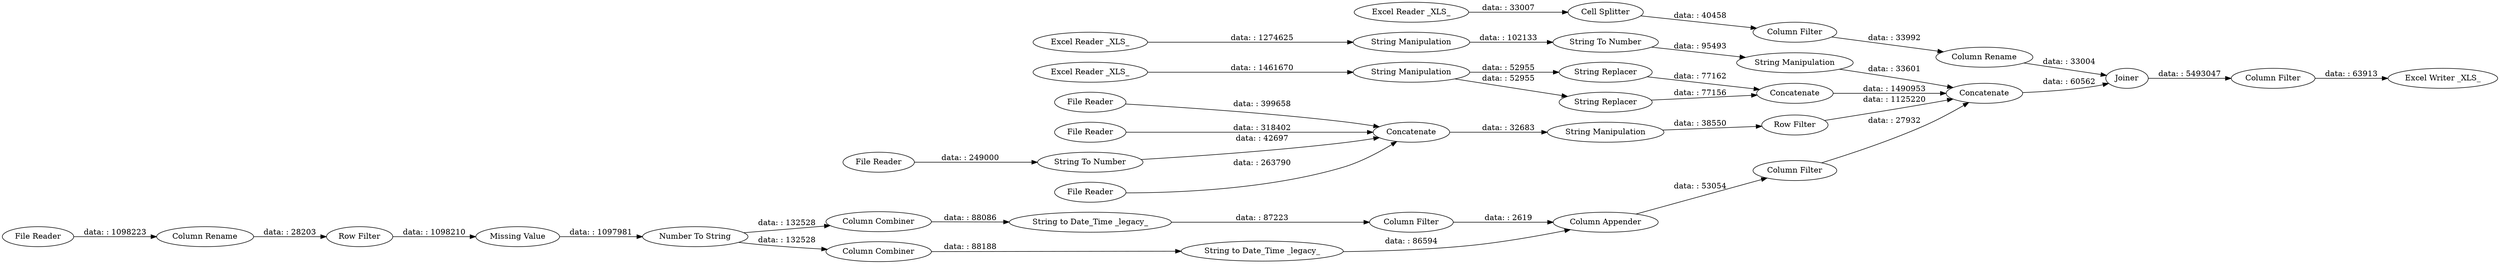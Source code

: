 digraph {
	"1461247208055340066_17" [label="Row Filter"]
	"1461247208055340066_30" [label="String Manipulation"]
	"1461247208055340066_32" [label="Excel Reader _XLS_"]
	"1461247208055340066_23" [label="String to Date_Time _legacy_"]
	"1461247208055340066_21" [label="String to Date_Time _legacy_"]
	"1461247208055340066_4" [label="File Reader"]
	"1461247208055340066_35" [label="Column Rename"]
	"1461247208055340066_1" [label="File Reader"]
	"1461247208055340066_26" [label="Column Appender"]
	"1461247208055340066_3" [label="File Reader"]
	"1461247208055340066_14" [label="String Replacer"]
	"1461247208055340066_37" [label="Column Filter"]
	"1461247208055340066_5" [label="File Reader"]
	"1461247208055340066_16" [label="Column Rename"]
	"1461247208055340066_15" [label=Concatenate]
	"1461247208055340066_12" [label="Excel Reader _XLS_"]
	"1461247208055340066_18" [label="Missing Value"]
	"1461247208055340066_46" [label="String To Number"]
	"1461247208055340066_47" [label=Concatenate]
	"1461247208055340066_34" [label="Column Filter"]
	"1461247208055340066_22" [label="Column Combiner"]
	"1461247208055340066_7" [label="Excel Reader _XLS_"]
	"1461247208055340066_33" [label="Cell Splitter"]
	"1461247208055340066_11" [label="String Manipulation"]
	"1461247208055340066_29" [label="String To Number"]
	"1461247208055340066_8" [label=Concatenate]
	"1461247208055340066_38" [label="Excel Writer _XLS_"]
	"1461247208055340066_20" [label="Column Combiner"]
	"1461247208055340066_2" [label="File Reader"]
	"1461247208055340066_27" [label="Column Filter"]
	"1461247208055340066_9" [label="String Manipulation"]
	"1461247208055340066_36" [label=Joiner]
	"1461247208055340066_19" [label="Number To String"]
	"1461247208055340066_10" [label="Row Filter"]
	"1461247208055340066_24" [label="Column Filter"]
	"1461247208055340066_13" [label="String Replacer"]
	"1461247208055340066_28" [label="String Manipulation"]
	"1461247208055340066_7" -> "1461247208055340066_28" [label="data: : 1274625"]
	"1461247208055340066_24" -> "1461247208055340066_26" [label="data: : 2619"]
	"1461247208055340066_14" -> "1461247208055340066_15" [label="data: : 77162"]
	"1461247208055340066_11" -> "1461247208055340066_13" [label="data: : 52955"]
	"1461247208055340066_9" -> "1461247208055340066_10" [label="data: : 38550"]
	"1461247208055340066_46" -> "1461247208055340066_8" [label="data: : 42697"]
	"1461247208055340066_23" -> "1461247208055340066_24" [label="data: : 87223"]
	"1461247208055340066_33" -> "1461247208055340066_34" [label="data: : 40458"]
	"1461247208055340066_13" -> "1461247208055340066_15" [label="data: : 77156"]
	"1461247208055340066_28" -> "1461247208055340066_29" [label="data: : 102133"]
	"1461247208055340066_5" -> "1461247208055340066_16" [label="data: : 1098223"]
	"1461247208055340066_27" -> "1461247208055340066_47" [label="data: : 27932"]
	"1461247208055340066_34" -> "1461247208055340066_35" [label="data: : 33992"]
	"1461247208055340066_16" -> "1461247208055340066_17" [label="data: : 28203"]
	"1461247208055340066_18" -> "1461247208055340066_19" [label="data: : 1097981"]
	"1461247208055340066_15" -> "1461247208055340066_47" [label="data: : 1490953"]
	"1461247208055340066_26" -> "1461247208055340066_27" [label="data: : 53054"]
	"1461247208055340066_17" -> "1461247208055340066_18" [label="data: : 1098210"]
	"1461247208055340066_22" -> "1461247208055340066_23" [label="data: : 88086"]
	"1461247208055340066_32" -> "1461247208055340066_33" [label="data: : 33007"]
	"1461247208055340066_19" -> "1461247208055340066_20" [label="data: : 132528"]
	"1461247208055340066_30" -> "1461247208055340066_47" [label="data: : 33601"]
	"1461247208055340066_37" -> "1461247208055340066_38" [label="data: : 63913"]
	"1461247208055340066_12" -> "1461247208055340066_11" [label="data: : 1461670"]
	"1461247208055340066_21" -> "1461247208055340066_26" [label="data: : 86594"]
	"1461247208055340066_4" -> "1461247208055340066_8" [label="data: : 399658"]
	"1461247208055340066_2" -> "1461247208055340066_8" [label="data: : 263790"]
	"1461247208055340066_3" -> "1461247208055340066_8" [label="data: : 318402"]
	"1461247208055340066_1" -> "1461247208055340066_46" [label="data: : 249000"]
	"1461247208055340066_36" -> "1461247208055340066_37" [label="data: : 5493047"]
	"1461247208055340066_35" -> "1461247208055340066_36" [label="data: : 33004"]
	"1461247208055340066_20" -> "1461247208055340066_21" [label="data: : 88188"]
	"1461247208055340066_29" -> "1461247208055340066_30" [label="data: : 95493"]
	"1461247208055340066_19" -> "1461247208055340066_22" [label="data: : 132528"]
	"1461247208055340066_8" -> "1461247208055340066_9" [label="data: : 32683"]
	"1461247208055340066_47" -> "1461247208055340066_36" [label="data: : 60562"]
	"1461247208055340066_10" -> "1461247208055340066_47" [label="data: : 1125220"]
	"1461247208055340066_11" -> "1461247208055340066_14" [label="data: : 52955"]
	rankdir=LR
}
